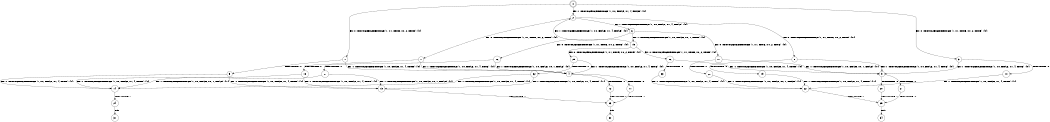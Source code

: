digraph BCG {
size = "7, 10.5";
center = TRUE;
node [shape = circle];
0 [peripheries = 2];
0 -> 1 [label = "EX !0 !ATOMIC_EXCH_BRANCH (1, +1, TRUE, +0, 2, TRUE) !{0}"];
0 -> 2 [label = "EX !1 !ATOMIC_EXCH_BRANCH (1, +0, FALSE, +1, 4, FALSE) !{0}"];
0 -> 3 [label = "EX !0 !ATOMIC_EXCH_BRANCH (1, +1, TRUE, +0, 2, TRUE) !{0}"];
1 -> 4 [label = "EX !1 !ATOMIC_EXCH_BRANCH (1, +0, FALSE, +1, 4, TRUE) !{0}"];
1 -> 5 [label = "TERMINATE !0"];
2 -> 6 [label = "EX !1 !ATOMIC_EXCH_BRANCH (1, +0, FALSE, +1, 4, FALSE) !{0}"];
2 -> 7 [label = "EX !0 !ATOMIC_EXCH_BRANCH (1, +1, TRUE, +0, 2, TRUE) !{0}"];
2 -> 8 [label = "EX !0 !ATOMIC_EXCH_BRANCH (1, +1, TRUE, +0, 2, TRUE) !{0}"];
3 -> 9 [label = "EX !1 !ATOMIC_EXCH_BRANCH (1, +0, FALSE, +1, 4, TRUE) !{0}"];
3 -> 10 [label = "TERMINATE !0"];
4 -> 11 [label = "TERMINATE !0"];
4 -> 12 [label = "TERMINATE !1"];
5 -> 13 [label = "EX !1 !ATOMIC_EXCH_BRANCH (1, +0, FALSE, +1, 4, TRUE) !{1}"];
5 -> 14 [label = "EX !1 !ATOMIC_EXCH_BRANCH (1, +0, FALSE, +1, 4, TRUE) !{1}"];
6 -> 15 [label = "EX !1 !ATOMIC_EXCH_BRANCH (1, +0, FALSE, +0, 1, TRUE) !{0}"];
6 -> 16 [label = "EX !0 !ATOMIC_EXCH_BRANCH (1, +1, TRUE, +0, 2, TRUE) !{0}"];
6 -> 17 [label = "EX !0 !ATOMIC_EXCH_BRANCH (1, +1, TRUE, +0, 2, TRUE) !{0}"];
7 -> 4 [label = "EX !1 !ATOMIC_EXCH_BRANCH (1, +0, FALSE, +1, 4, TRUE) !{0}"];
7 -> 18 [label = "TERMINATE !0"];
8 -> 9 [label = "EX !1 !ATOMIC_EXCH_BRANCH (1, +0, FALSE, +1, 4, TRUE) !{0}"];
8 -> 19 [label = "TERMINATE !0"];
9 -> 20 [label = "TERMINATE !0"];
9 -> 21 [label = "TERMINATE !1"];
10 -> 22 [label = "EX !1 !ATOMIC_EXCH_BRANCH (1, +0, FALSE, +1, 4, TRUE) !{1}"];
11 -> 23 [label = "TERMINATE !1"];
12 -> 23 [label = "TERMINATE !0"];
13 -> 23 [label = "TERMINATE !1"];
14 -> 24 [label = "TERMINATE !1"];
15 -> 2 [label = "EX !1 !ATOMIC_EXCH_BRANCH (1, +0, FALSE, +1, 4, FALSE) !{0}"];
15 -> 25 [label = "EX !0 !ATOMIC_EXCH_BRANCH (1, +1, TRUE, +0, 2, TRUE) !{0}"];
15 -> 26 [label = "EX !0 !ATOMIC_EXCH_BRANCH (1, +1, TRUE, +0, 2, TRUE) !{0}"];
16 -> 4 [label = "EX !1 !ATOMIC_EXCH_BRANCH (1, +0, FALSE, +0, 1, FALSE) !{0}"];
16 -> 27 [label = "TERMINATE !0"];
17 -> 9 [label = "EX !1 !ATOMIC_EXCH_BRANCH (1, +0, FALSE, +0, 1, FALSE) !{0}"];
17 -> 28 [label = "TERMINATE !0"];
18 -> 13 [label = "EX !1 !ATOMIC_EXCH_BRANCH (1, +0, FALSE, +1, 4, TRUE) !{1}"];
18 -> 14 [label = "EX !1 !ATOMIC_EXCH_BRANCH (1, +0, FALSE, +1, 4, TRUE) !{1}"];
19 -> 22 [label = "EX !1 !ATOMIC_EXCH_BRANCH (1, +0, FALSE, +1, 4, TRUE) !{1}"];
20 -> 29 [label = "TERMINATE !1"];
21 -> 29 [label = "TERMINATE !0"];
22 -> 29 [label = "TERMINATE !1"];
23 -> 30 [label = "exit"];
24 -> 31 [label = "exit"];
25 -> 4 [label = "EX !1 !ATOMIC_EXCH_BRANCH (1, +0, FALSE, +1, 4, TRUE) !{0}"];
25 -> 32 [label = "TERMINATE !0"];
26 -> 9 [label = "EX !1 !ATOMIC_EXCH_BRANCH (1, +0, FALSE, +1, 4, TRUE) !{0}"];
26 -> 33 [label = "TERMINATE !0"];
27 -> 13 [label = "EX !1 !ATOMIC_EXCH_BRANCH (1, +0, FALSE, +0, 1, FALSE) !{1}"];
27 -> 14 [label = "EX !1 !ATOMIC_EXCH_BRANCH (1, +0, FALSE, +0, 1, FALSE) !{1}"];
28 -> 22 [label = "EX !1 !ATOMIC_EXCH_BRANCH (1, +0, FALSE, +0, 1, FALSE) !{1}"];
29 -> 34 [label = "exit"];
32 -> 13 [label = "EX !1 !ATOMIC_EXCH_BRANCH (1, +0, FALSE, +1, 4, TRUE) !{1}"];
32 -> 14 [label = "EX !1 !ATOMIC_EXCH_BRANCH (1, +0, FALSE, +1, 4, TRUE) !{1}"];
33 -> 22 [label = "EX !1 !ATOMIC_EXCH_BRANCH (1, +0, FALSE, +1, 4, TRUE) !{1}"];
}
